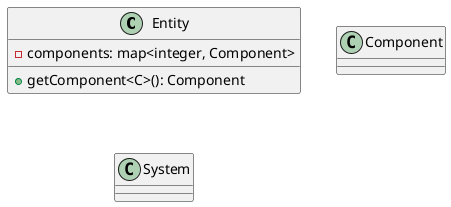 @startuml

class Entity

Entity : -components: map<integer, Component>
Entity : +getComponent<C>(): Component

class Component

class System


@enduml